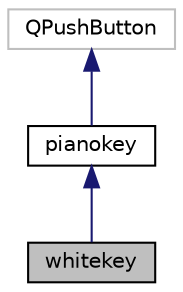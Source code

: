 digraph "whitekey"
{
 // LATEX_PDF_SIZE
  edge [fontname="Helvetica",fontsize="10",labelfontname="Helvetica",labelfontsize="10"];
  node [fontname="Helvetica",fontsize="10",shape=record];
  Node1 [label="whitekey",height=0.2,width=0.4,color="black", fillcolor="grey75", style="filled", fontcolor="black",tooltip=" "];
  Node2 -> Node1 [dir="back",color="midnightblue",fontsize="10",style="solid"];
  Node2 [label="pianokey",height=0.2,width=0.4,color="black", fillcolor="white", style="filled",URL="$classpianokey.html",tooltip=" "];
  Node3 -> Node2 [dir="back",color="midnightblue",fontsize="10",style="solid"];
  Node3 [label="QPushButton",height=0.2,width=0.4,color="grey75", fillcolor="white", style="filled",tooltip=" "];
}
